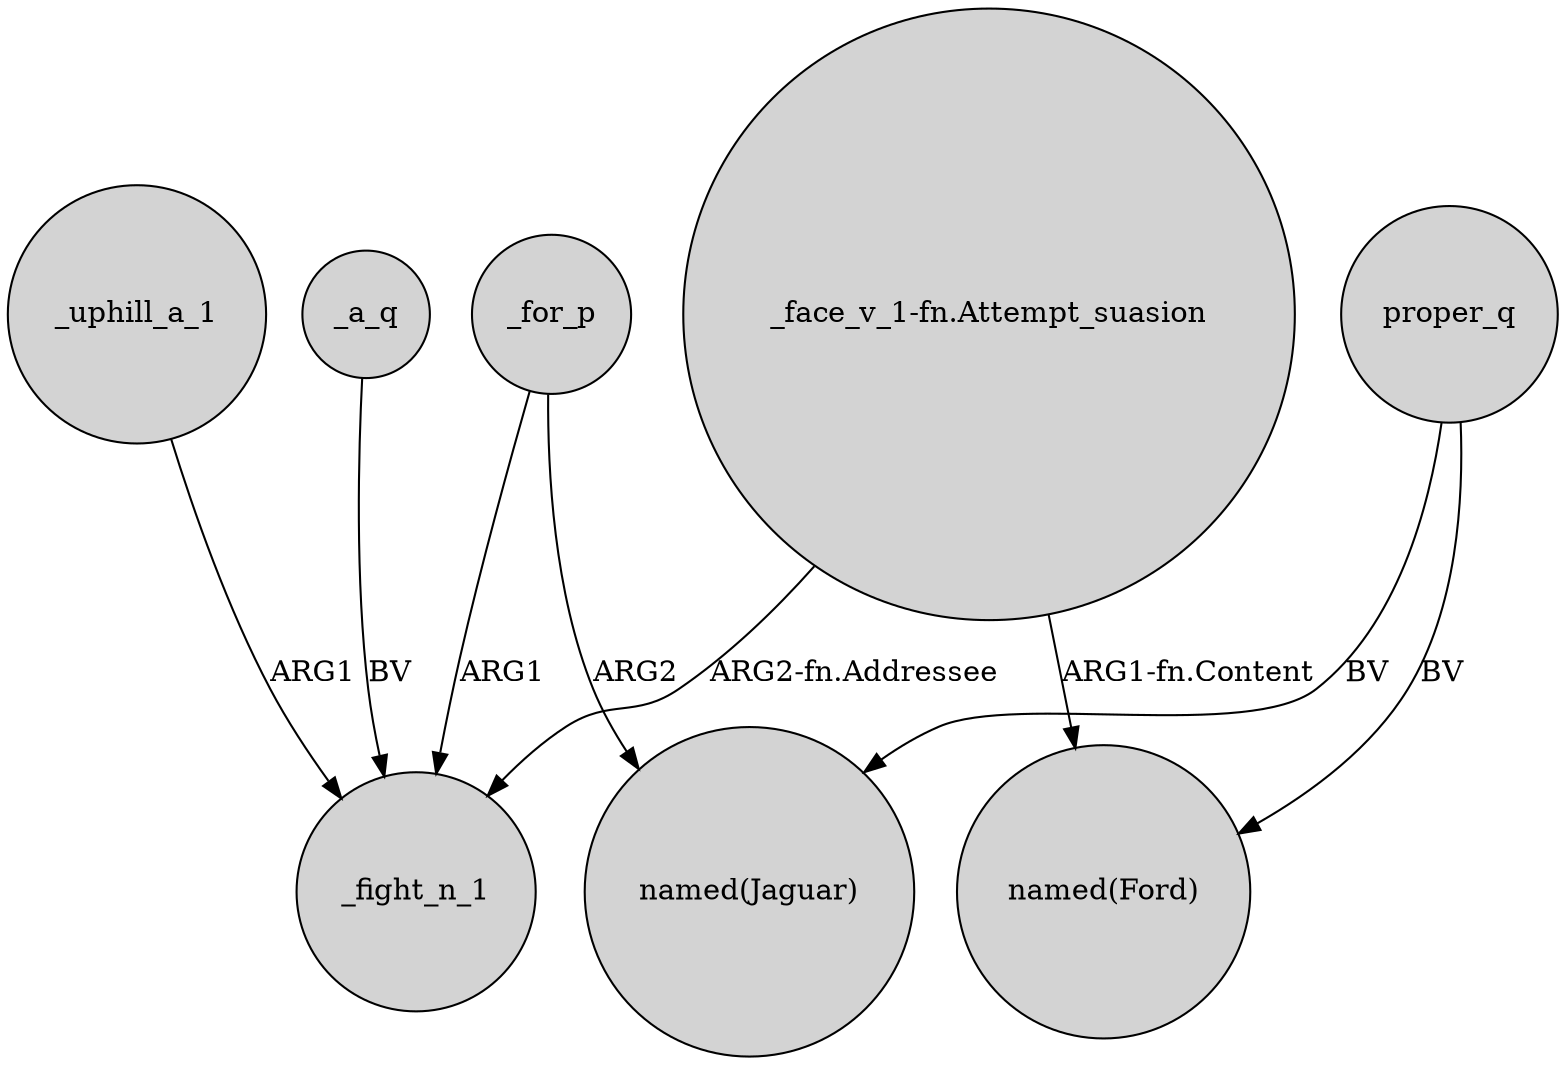 digraph {
	node [shape=circle style=filled]
	"_face_v_1-fn.Attempt_suasion" -> _fight_n_1 [label="ARG2-fn.Addressee"]
	_for_p -> _fight_n_1 [label=ARG1]
	proper_q -> "named(Ford)" [label=BV]
	proper_q -> "named(Jaguar)" [label=BV]
	_for_p -> "named(Jaguar)" [label=ARG2]
	"_face_v_1-fn.Attempt_suasion" -> "named(Ford)" [label="ARG1-fn.Content"]
	_uphill_a_1 -> _fight_n_1 [label=ARG1]
	_a_q -> _fight_n_1 [label=BV]
}
